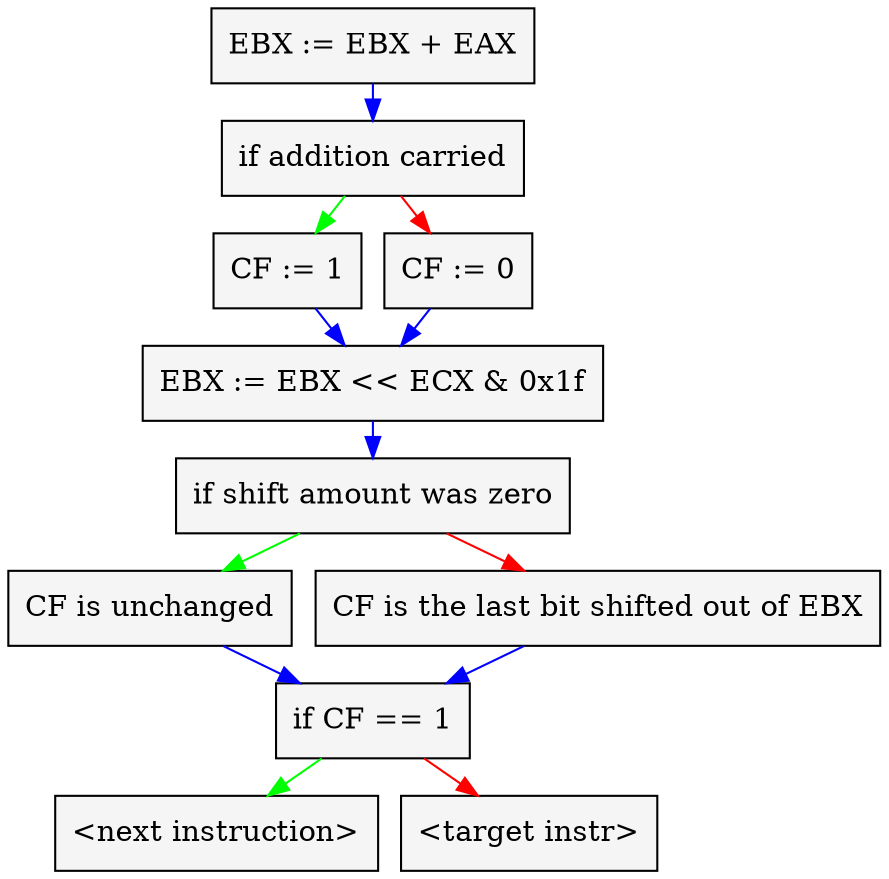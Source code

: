 digraph shladd {
  node [shape=box, style=filled, fillcolor="#F5F5F5"];
  edge [color="#0000FF"];
labelfontsize=12;
margin=0;
nodesep=.15;
ranksep=.25;
 1 -> 2;
 2 -> 3 [color="#00ff00"];
 3 -> 5;
 2 -> 4 [color="#ff0000"];
 4 -> 5;
 5 -> 6;
 6 -> 7 [color="#00ff00"];
 6 -> 8 [color="#ff0000"];
 7 -> 9;
 8 -> 9;
 9 -> 10 [color="#00ff00"];
 9 -> 11 [color="#ff0000"];
 1 [label="EBX := EBX + EAX"];
 2 [label="if addition carried"];
 3 [label="CF := 1"];
 4 [label="CF := 0"];
 5 [label="EBX := EBX << ECX & 0x1f"];
 6 [label="if shift amount was zero"];
 7 [label="CF is unchanged"]; 
 8 [label="CF is the last bit shifted out of EBX"];
 9 [label="if CF == 1"];
 10 [label="<next instruction>"];
 11 [label="<target instr>"];
}
